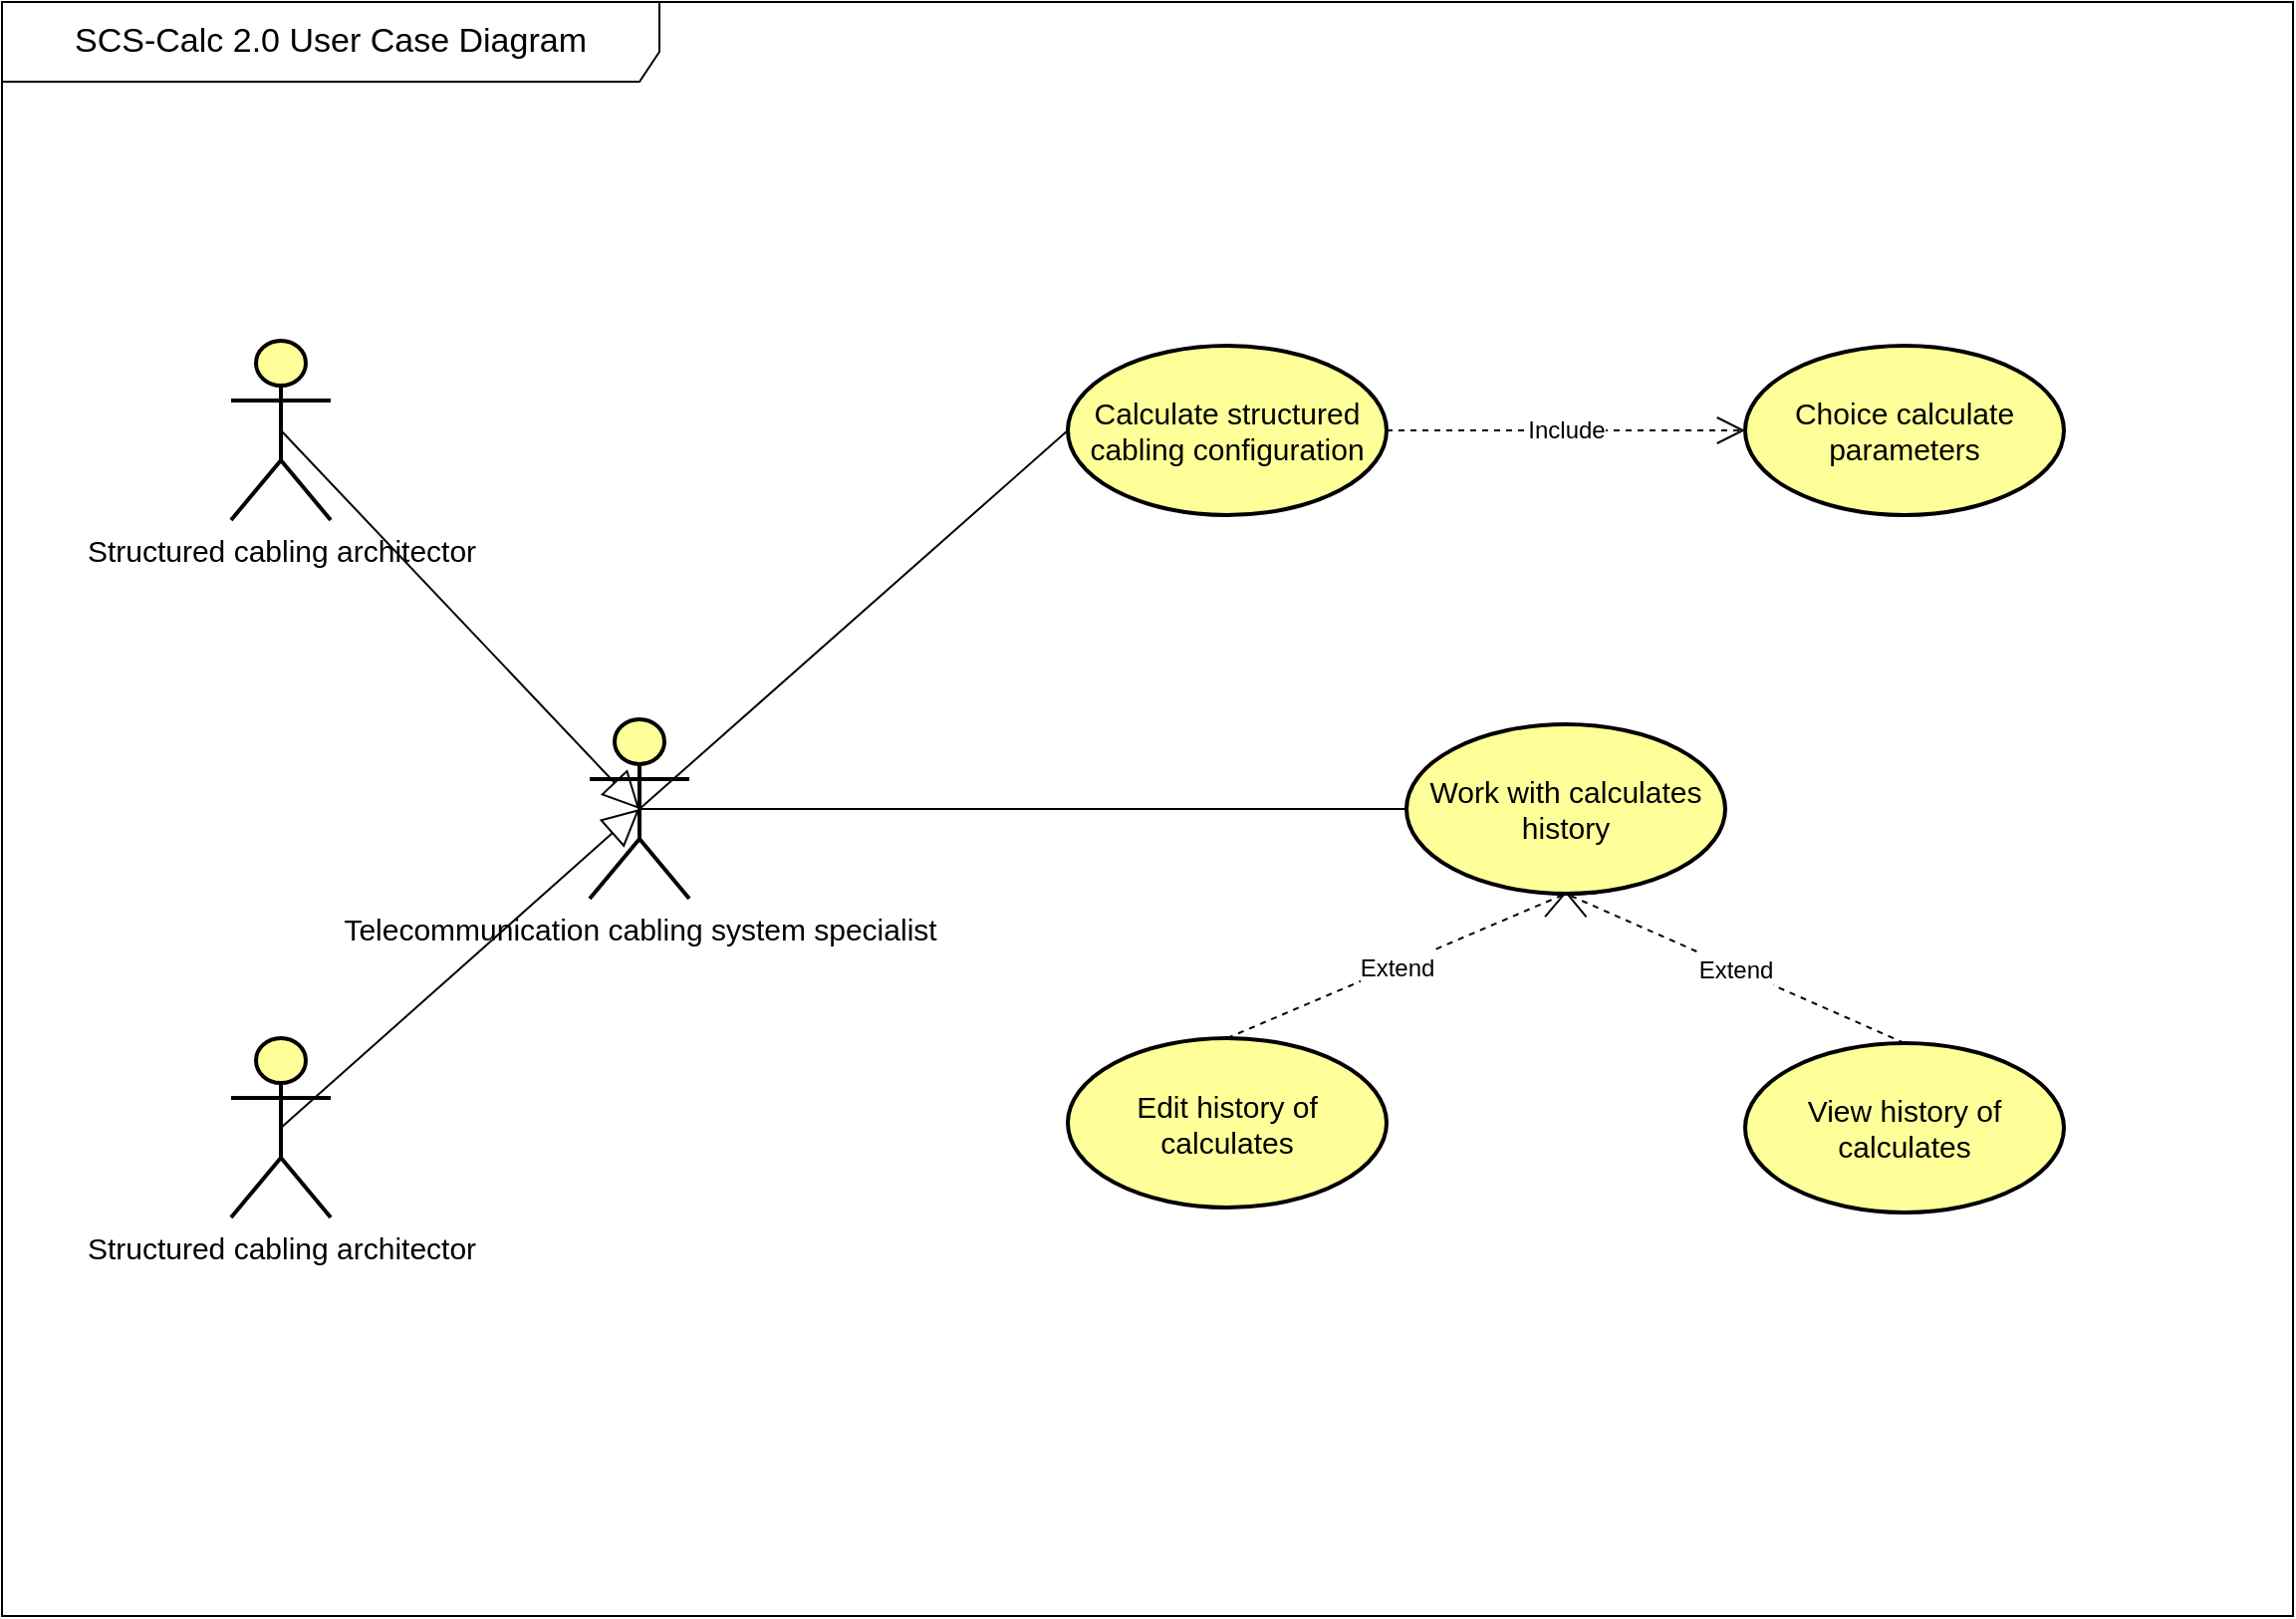<mxfile version="20.6.0" type="google"><diagram id="Q9OFjyrbLPaMUJia7eY1" name="Страница 1"><mxGraphModel grid="1" page="1" gridSize="10" guides="1" tooltips="1" connect="1" arrows="1" fold="1" pageScale="1" pageWidth="1169" pageHeight="827" math="0" shadow="0"><root><mxCell id="0"/><mxCell id="1" parent="0"/><mxCell id="5zoAdz2F-XKPoDZeOQ05-1" value="&lt;font style=&quot;font-size: 17px;&quot;&gt;SCS-Calc 2.0 User Case Diagram&lt;/font&gt;" style="shape=umlFrame;whiteSpace=wrap;html=1;width=330;height=40;" vertex="1" parent="1"><mxGeometry x="10" y="10" width="1150" height="810" as="geometry"/></mxCell><mxCell id="5zoAdz2F-XKPoDZeOQ05-3" value="&lt;font style=&quot;font-size: 15px;&quot;&gt;Structured cabling architector&lt;/font&gt;" style="shape=umlActor;verticalLabelPosition=bottom;verticalAlign=top;html=1;fillColor=#FFFF99;strokeWidth=2;" vertex="1" parent="1"><mxGeometry x="125" y="180" width="50" height="90" as="geometry"/></mxCell><mxCell id="5zoAdz2F-XKPoDZeOQ05-4" value="&lt;font style=&quot;font-size: 15px;&quot;&gt;Structured cabling architector&lt;/font&gt;" style="shape=umlActor;verticalLabelPosition=bottom;verticalAlign=top;html=1;fillColor=#FFFF99;strokeWidth=2;" vertex="1" parent="1"><mxGeometry x="125" y="530" width="50" height="90" as="geometry"/></mxCell><mxCell id="5zoAdz2F-XKPoDZeOQ05-6" value="" style="endArrow=block;endSize=16;endFill=0;html=1;rounded=0;exitX=0.5;exitY=0.5;exitDx=0;exitDy=0;exitPerimeter=0;entryX=0.5;entryY=0.5;entryDx=0;entryDy=0;entryPerimeter=0;" edge="1" parent="1" source="5zoAdz2F-XKPoDZeOQ05-3" target="5zoAdz2F-XKPoDZeOQ05-2"><mxGeometry width="160" relative="1" as="geometry"><mxPoint x="175" y="260" as="sourcePoint"/><mxPoint x="305" y="390" as="targetPoint"/></mxGeometry></mxCell><mxCell id="5zoAdz2F-XKPoDZeOQ05-7" value="" style="endArrow=block;endSize=16;endFill=0;html=1;rounded=0;exitX=0.5;exitY=0.5;exitDx=0;exitDy=0;exitPerimeter=0;entryX=0.5;entryY=0.5;entryDx=0;entryDy=0;entryPerimeter=0;" edge="1" parent="1" source="5zoAdz2F-XKPoDZeOQ05-4" target="5zoAdz2F-XKPoDZeOQ05-2"><mxGeometry width="160" relative="1" as="geometry"><mxPoint x="165" y="580" as="sourcePoint"/><mxPoint x="305" y="440" as="targetPoint"/></mxGeometry></mxCell><mxCell id="5zoAdz2F-XKPoDZeOQ05-2" value="&lt;font style=&quot;font-size: 15px;&quot;&gt;Telecommunication cabling system specialist&lt;/font&gt;" style="shape=umlActor;verticalLabelPosition=bottom;verticalAlign=top;html=1;fillColor=#FFFF99;strokeWidth=2;" vertex="1" parent="1"><mxGeometry x="305" y="370" width="50" height="90" as="geometry"/></mxCell><mxCell id="5zoAdz2F-XKPoDZeOQ05-8" value="&lt;font style=&quot;font-size: 15px;&quot;&gt;Calculate structured cabling configuration&lt;/font&gt;" style="ellipse;whiteSpace=wrap;html=1;strokeWidth=2;fillColor=#FFFF99;" vertex="1" parent="1"><mxGeometry x="545" y="182.5" width="160" height="85" as="geometry"/></mxCell><mxCell id="5zoAdz2F-XKPoDZeOQ05-9" value="&lt;font style=&quot;font-size: 15px;&quot;&gt;Choice calculate parameters&lt;/font&gt;" style="ellipse;whiteSpace=wrap;html=1;strokeWidth=2;fillColor=#FFFF99;" vertex="1" parent="1"><mxGeometry x="885" y="182.5" width="160" height="85" as="geometry"/></mxCell><mxCell id="5zoAdz2F-XKPoDZeOQ05-13" value="&lt;font style=&quot;font-size: 12px;&quot;&gt;Include&lt;/font&gt;" style="endArrow=open;endSize=12;dashed=1;html=1;rounded=0;exitX=1;exitY=0.5;exitDx=0;exitDy=0;entryX=0;entryY=0.5;entryDx=0;entryDy=0;" edge="1" parent="1" source="5zoAdz2F-XKPoDZeOQ05-8" target="5zoAdz2F-XKPoDZeOQ05-9"><mxGeometry width="160" relative="1" as="geometry"><mxPoint x="565" y="390" as="sourcePoint"/><mxPoint x="725" y="390" as="targetPoint"/></mxGeometry></mxCell><mxCell id="5zoAdz2F-XKPoDZeOQ05-14" value="" style="endArrow=none;html=1;rounded=0;fontSize=15;exitX=0.5;exitY=0.5;exitDx=0;exitDy=0;exitPerimeter=0;entryX=0;entryY=0.5;entryDx=0;entryDy=0;" edge="1" parent="1" source="5zoAdz2F-XKPoDZeOQ05-2" target="5zoAdz2F-XKPoDZeOQ05-8"><mxGeometry relative="1" as="geometry"><mxPoint x="440" y="420" as="sourcePoint"/><mxPoint x="600" y="420" as="targetPoint"/></mxGeometry></mxCell><mxCell id="5zoAdz2F-XKPoDZeOQ05-15" value="" style="edgeLabel;resizable=0;html=1;align=left;verticalAlign=bottom;strokeWidth=2;fontSize=15;fillColor=#FFFF99;" connectable="0" vertex="1" parent="5zoAdz2F-XKPoDZeOQ05-14"><mxGeometry x="-1" relative="1" as="geometry"/></mxCell><mxCell id="5zoAdz2F-XKPoDZeOQ05-16" value="" style="edgeLabel;resizable=0;html=1;align=right;verticalAlign=bottom;strokeWidth=2;fontSize=15;fillColor=#FFFF99;" connectable="0" vertex="1" parent="5zoAdz2F-XKPoDZeOQ05-14"><mxGeometry x="1" relative="1" as="geometry"/></mxCell><mxCell id="5zoAdz2F-XKPoDZeOQ05-17" value="&lt;font style=&quot;font-size: 15px;&quot;&gt;Work with calculates history&lt;/font&gt;" style="ellipse;whiteSpace=wrap;html=1;strokeWidth=2;fillColor=#FFFF99;" vertex="1" parent="1"><mxGeometry x="715" y="372.5" width="160" height="85" as="geometry"/></mxCell><mxCell id="5zoAdz2F-XKPoDZeOQ05-18" value="" style="endArrow=none;html=1;rounded=0;fontSize=15;exitX=0.5;exitY=0.5;exitDx=0;exitDy=0;exitPerimeter=0;entryX=0;entryY=0.5;entryDx=0;entryDy=0;" edge="1" parent="1" source="5zoAdz2F-XKPoDZeOQ05-2" target="5zoAdz2F-XKPoDZeOQ05-17"><mxGeometry relative="1" as="geometry"><mxPoint x="535" y="560" as="sourcePoint"/><mxPoint x="750.0" y="370" as="targetPoint"/></mxGeometry></mxCell><mxCell id="5zoAdz2F-XKPoDZeOQ05-19" value="" style="edgeLabel;resizable=0;html=1;align=left;verticalAlign=bottom;strokeWidth=2;fontSize=15;fillColor=#FFFF99;" connectable="0" vertex="1" parent="5zoAdz2F-XKPoDZeOQ05-18"><mxGeometry x="-1" relative="1" as="geometry"/></mxCell><mxCell id="5zoAdz2F-XKPoDZeOQ05-20" value="" style="edgeLabel;resizable=0;html=1;align=right;verticalAlign=bottom;strokeWidth=2;fontSize=15;fillColor=#FFFF99;" connectable="0" vertex="1" parent="5zoAdz2F-XKPoDZeOQ05-18"><mxGeometry x="1" relative="1" as="geometry"/></mxCell><mxCell id="5zoAdz2F-XKPoDZeOQ05-21" value="&lt;font style=&quot;font-size: 15px;&quot;&gt;Edit history of calculates&lt;/font&gt;" style="ellipse;whiteSpace=wrap;html=1;strokeWidth=2;fillColor=#FFFF99;" vertex="1" parent="1"><mxGeometry x="545" y="530" width="160" height="85" as="geometry"/></mxCell><mxCell id="5zoAdz2F-XKPoDZeOQ05-22" value="&lt;font style=&quot;font-size: 15px;&quot;&gt;View history of calculates&lt;/font&gt;" style="ellipse;whiteSpace=wrap;html=1;strokeWidth=2;fillColor=#FFFF99;" vertex="1" parent="1"><mxGeometry x="885" y="532.5" width="160" height="85" as="geometry"/></mxCell><mxCell id="5zoAdz2F-XKPoDZeOQ05-23" value="&lt;span style=&quot;font-size: 12px;&quot;&gt;Extend&lt;br&gt;&lt;/span&gt;" style="endArrow=open;endSize=12;dashed=1;html=1;rounded=0;fontSize=17;exitX=0.5;exitY=0;exitDx=0;exitDy=0;entryX=0.5;entryY=1;entryDx=0;entryDy=0;" edge="1" parent="1" source="5zoAdz2F-XKPoDZeOQ05-21" target="5zoAdz2F-XKPoDZeOQ05-17"><mxGeometry width="160" relative="1" as="geometry"><mxPoint x="715" y="510" as="sourcePoint"/><mxPoint x="875" y="510" as="targetPoint"/></mxGeometry></mxCell><mxCell id="5zoAdz2F-XKPoDZeOQ05-24" value="&lt;span style=&quot;font-size: 12px;&quot;&gt;Extend&lt;br&gt;&lt;/span&gt;" style="endArrow=open;endSize=12;dashed=1;html=1;rounded=0;fontSize=17;exitX=0.5;exitY=0;exitDx=0;exitDy=0;entryX=0.5;entryY=1;entryDx=0;entryDy=0;" edge="1" parent="1" source="5zoAdz2F-XKPoDZeOQ05-22" target="5zoAdz2F-XKPoDZeOQ05-17"><mxGeometry width="160" relative="1" as="geometry"><mxPoint x="775" y="552.5" as="sourcePoint"/><mxPoint x="945" y="480" as="targetPoint"/></mxGeometry></mxCell></root></mxGraphModel></diagram></mxfile>